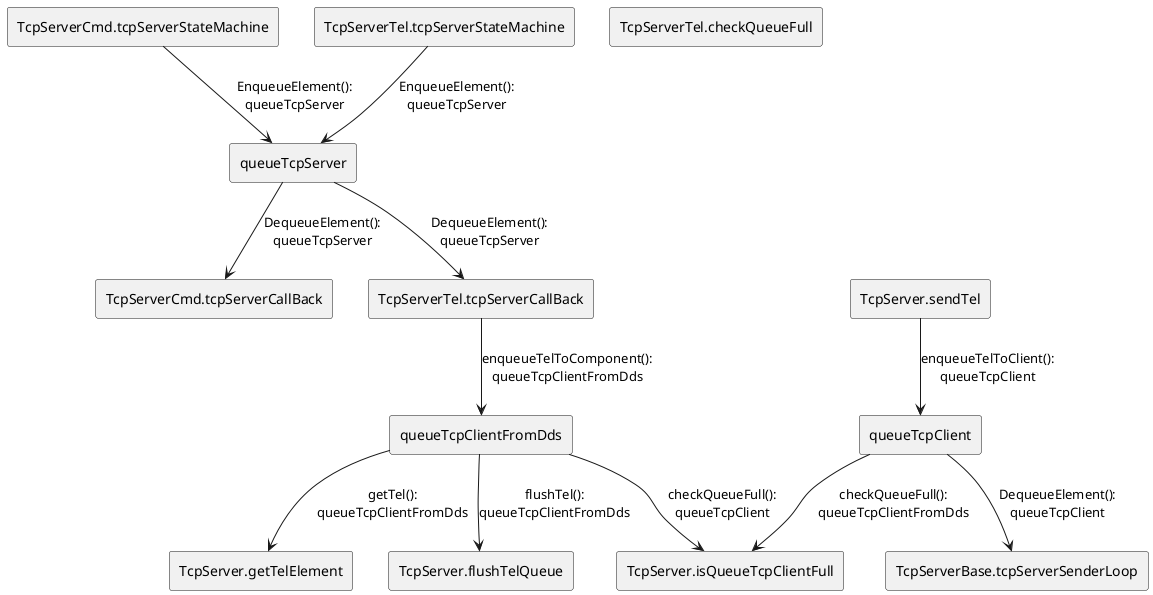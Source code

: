 @startuml
skinparam linestyle ortho

rectangle queueTcpServer as QTS
rectangle queueTcpClient as QTC
rectangle queueTcpClientFromDds as QTCFD

rectangle "TcpServerCmd.tcpServerStateMachine" as TSCSM
rectangle "TcpServerCmd.tcpServerCallBack" as TSCCB
rectangle "TcpServerTel.tcpServerStateMachine" as TSTSM
rectangle "TcpServerTel.tcpServerCallBack" as TSTCB
rectangle "TcpServer.getTelElement" as TSGTE
rectangle "TcpServer.isQueueTcpClientFull" as TSQF
rectangle "TcpServer.sendTel" as TSST
rectangle "TcpServer.flushTelQueue" as TSFTQ
rectangle "TcpServerBase.tcpServerSenderLoop" as TSBSL
rectangle "TcpServerTel.checkQueueFull" as TSTCHQF


TSCSM --> QTS : EnqueueElement():\nqueueTcpServer
QTS --> TSCCB : DequeueElement():\nqueueTcpServer

TSTSM --> QTS : EnqueueElement():\nqueueTcpServer
QTS --> TSTCB : DequeueElement():\nqueueTcpServer

TSTCB --> QTCFD : enqueueTelToComponent():\nqueueTcpClientFromDds
QTCFD --> TSGTE : getTel():\nqueueTcpClientFromDds
QTCFD --> TSFTQ : flushTel():\nqueueTcpClientFromDds

TSST --> QTC : enqueueTelToClient():\nqueueTcpClient
QTC --> TSBSL : DequeueElement():\nqueueTcpClient

QTCFD --> TSQF : checkQueueFull():\nqueueTcpClient
QTC --> TSQF : checkQueueFull():\nqueueTcpClientFromDds

@enduml